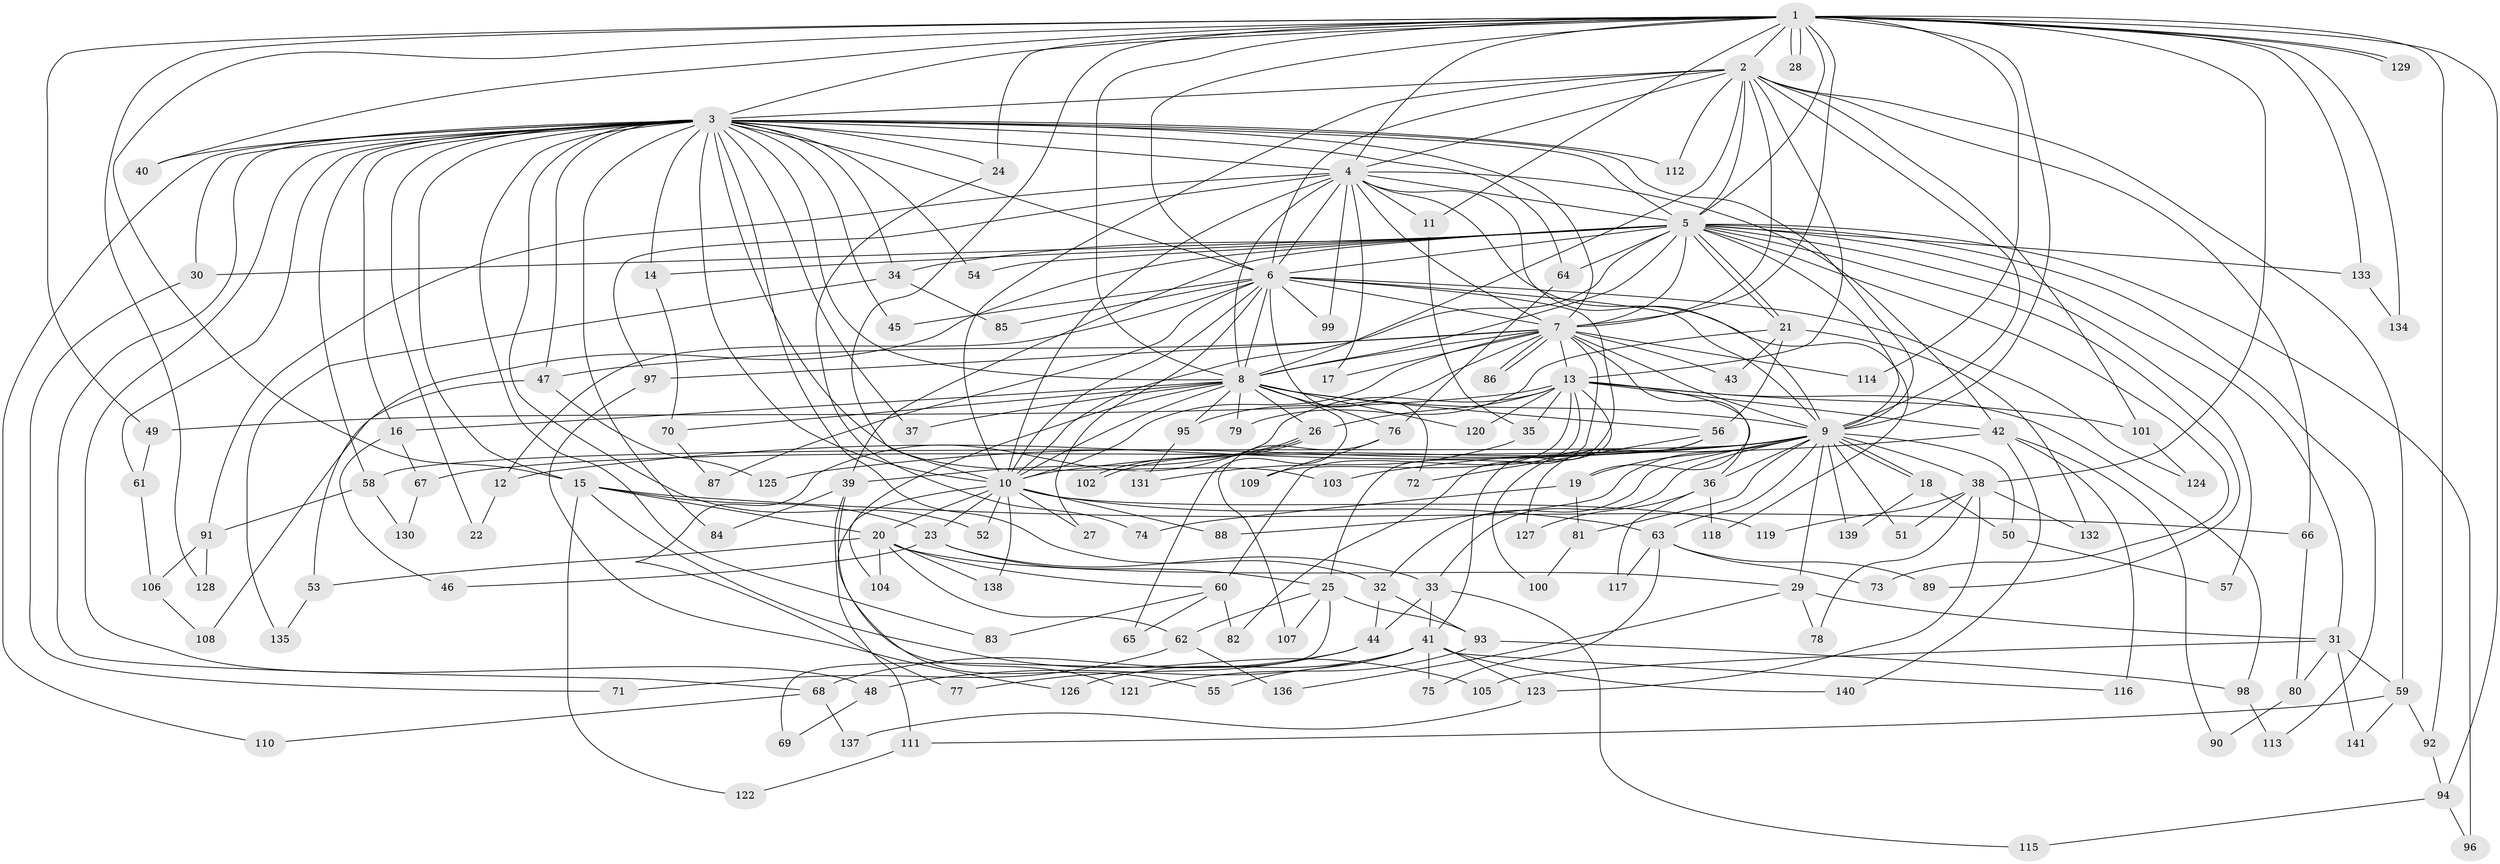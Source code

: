 // coarse degree distribution, {20: 0.010101010101010102, 12: 0.010101010101010102, 27: 0.010101010101010102, 18: 0.010101010101010102, 19: 0.020202020202020204, 17: 0.010101010101010102, 22: 0.010101010101010102, 15: 0.010101010101010102, 3: 0.1414141414141414, 13: 0.010101010101010102, 7: 0.04040404040404041, 5: 0.0707070707070707, 8: 0.020202020202020204, 10: 0.010101010101010102, 4: 0.10101010101010101, 1: 0.04040404040404041, 2: 0.4444444444444444, 9: 0.010101010101010102, 6: 0.020202020202020204}
// Generated by graph-tools (version 1.1) at 2025/49/03/04/25 22:49:29]
// undirected, 141 vertices, 307 edges
graph export_dot {
  node [color=gray90,style=filled];
  1;
  2;
  3;
  4;
  5;
  6;
  7;
  8;
  9;
  10;
  11;
  12;
  13;
  14;
  15;
  16;
  17;
  18;
  19;
  20;
  21;
  22;
  23;
  24;
  25;
  26;
  27;
  28;
  29;
  30;
  31;
  32;
  33;
  34;
  35;
  36;
  37;
  38;
  39;
  40;
  41;
  42;
  43;
  44;
  45;
  46;
  47;
  48;
  49;
  50;
  51;
  52;
  53;
  54;
  55;
  56;
  57;
  58;
  59;
  60;
  61;
  62;
  63;
  64;
  65;
  66;
  67;
  68;
  69;
  70;
  71;
  72;
  73;
  74;
  75;
  76;
  77;
  78;
  79;
  80;
  81;
  82;
  83;
  84;
  85;
  86;
  87;
  88;
  89;
  90;
  91;
  92;
  93;
  94;
  95;
  96;
  97;
  98;
  99;
  100;
  101;
  102;
  103;
  104;
  105;
  106;
  107;
  108;
  109;
  110;
  111;
  112;
  113;
  114;
  115;
  116;
  117;
  118;
  119;
  120;
  121;
  122;
  123;
  124;
  125;
  126;
  127;
  128;
  129;
  130;
  131;
  132;
  133;
  134;
  135;
  136;
  137;
  138;
  139;
  140;
  141;
  1 -- 2;
  1 -- 3;
  1 -- 4;
  1 -- 5;
  1 -- 6;
  1 -- 7;
  1 -- 8;
  1 -- 9;
  1 -- 10;
  1 -- 11;
  1 -- 15;
  1 -- 24;
  1 -- 28;
  1 -- 28;
  1 -- 38;
  1 -- 40;
  1 -- 49;
  1 -- 92;
  1 -- 94;
  1 -- 114;
  1 -- 128;
  1 -- 129;
  1 -- 129;
  1 -- 133;
  1 -- 134;
  2 -- 3;
  2 -- 4;
  2 -- 5;
  2 -- 6;
  2 -- 7;
  2 -- 8;
  2 -- 9;
  2 -- 10;
  2 -- 13;
  2 -- 59;
  2 -- 66;
  2 -- 101;
  2 -- 112;
  3 -- 4;
  3 -- 5;
  3 -- 6;
  3 -- 7;
  3 -- 8;
  3 -- 9;
  3 -- 10;
  3 -- 14;
  3 -- 15;
  3 -- 16;
  3 -- 22;
  3 -- 24;
  3 -- 30;
  3 -- 32;
  3 -- 34;
  3 -- 37;
  3 -- 40;
  3 -- 45;
  3 -- 47;
  3 -- 48;
  3 -- 52;
  3 -- 54;
  3 -- 58;
  3 -- 61;
  3 -- 64;
  3 -- 68;
  3 -- 83;
  3 -- 84;
  3 -- 103;
  3 -- 110;
  3 -- 112;
  4 -- 5;
  4 -- 6;
  4 -- 7;
  4 -- 8;
  4 -- 9;
  4 -- 10;
  4 -- 11;
  4 -- 17;
  4 -- 42;
  4 -- 91;
  4 -- 97;
  4 -- 99;
  4 -- 118;
  5 -- 6;
  5 -- 7;
  5 -- 8;
  5 -- 9;
  5 -- 10;
  5 -- 14;
  5 -- 21;
  5 -- 21;
  5 -- 30;
  5 -- 31;
  5 -- 34;
  5 -- 39;
  5 -- 53;
  5 -- 54;
  5 -- 57;
  5 -- 64;
  5 -- 73;
  5 -- 89;
  5 -- 96;
  5 -- 113;
  5 -- 133;
  6 -- 7;
  6 -- 8;
  6 -- 9;
  6 -- 10;
  6 -- 12;
  6 -- 27;
  6 -- 41;
  6 -- 45;
  6 -- 72;
  6 -- 85;
  6 -- 87;
  6 -- 99;
  6 -- 124;
  7 -- 8;
  7 -- 9;
  7 -- 10;
  7 -- 13;
  7 -- 17;
  7 -- 19;
  7 -- 43;
  7 -- 47;
  7 -- 82;
  7 -- 86;
  7 -- 86;
  7 -- 95;
  7 -- 97;
  7 -- 114;
  8 -- 9;
  8 -- 10;
  8 -- 16;
  8 -- 26;
  8 -- 37;
  8 -- 56;
  8 -- 65;
  8 -- 70;
  8 -- 76;
  8 -- 79;
  8 -- 95;
  8 -- 104;
  8 -- 120;
  9 -- 10;
  9 -- 12;
  9 -- 18;
  9 -- 18;
  9 -- 19;
  9 -- 29;
  9 -- 32;
  9 -- 33;
  9 -- 36;
  9 -- 38;
  9 -- 50;
  9 -- 51;
  9 -- 58;
  9 -- 63;
  9 -- 67;
  9 -- 81;
  9 -- 88;
  9 -- 125;
  9 -- 139;
  10 -- 20;
  10 -- 23;
  10 -- 27;
  10 -- 52;
  10 -- 63;
  10 -- 88;
  10 -- 119;
  10 -- 121;
  10 -- 138;
  11 -- 35;
  12 -- 22;
  13 -- 25;
  13 -- 26;
  13 -- 35;
  13 -- 36;
  13 -- 42;
  13 -- 49;
  13 -- 60;
  13 -- 77;
  13 -- 98;
  13 -- 101;
  13 -- 109;
  13 -- 120;
  14 -- 70;
  15 -- 20;
  15 -- 23;
  15 -- 66;
  15 -- 105;
  15 -- 122;
  16 -- 46;
  16 -- 67;
  18 -- 50;
  18 -- 139;
  19 -- 74;
  19 -- 81;
  20 -- 29;
  20 -- 53;
  20 -- 60;
  20 -- 62;
  20 -- 104;
  20 -- 138;
  21 -- 43;
  21 -- 56;
  21 -- 79;
  21 -- 132;
  23 -- 25;
  23 -- 33;
  23 -- 46;
  24 -- 74;
  25 -- 62;
  25 -- 69;
  25 -- 93;
  25 -- 107;
  26 -- 39;
  26 -- 102;
  26 -- 102;
  29 -- 31;
  29 -- 78;
  29 -- 136;
  30 -- 71;
  31 -- 59;
  31 -- 80;
  31 -- 105;
  31 -- 141;
  32 -- 44;
  32 -- 93;
  33 -- 41;
  33 -- 44;
  33 -- 115;
  34 -- 85;
  34 -- 135;
  35 -- 131;
  36 -- 117;
  36 -- 118;
  36 -- 127;
  38 -- 51;
  38 -- 78;
  38 -- 119;
  38 -- 123;
  38 -- 132;
  39 -- 55;
  39 -- 84;
  39 -- 111;
  41 -- 48;
  41 -- 55;
  41 -- 75;
  41 -- 116;
  41 -- 123;
  41 -- 126;
  41 -- 140;
  42 -- 90;
  42 -- 103;
  42 -- 116;
  42 -- 140;
  44 -- 68;
  44 -- 77;
  47 -- 108;
  47 -- 125;
  48 -- 69;
  49 -- 61;
  50 -- 57;
  53 -- 135;
  56 -- 72;
  56 -- 100;
  56 -- 127;
  58 -- 91;
  58 -- 130;
  59 -- 92;
  59 -- 111;
  59 -- 141;
  60 -- 65;
  60 -- 82;
  60 -- 83;
  61 -- 106;
  62 -- 71;
  62 -- 136;
  63 -- 73;
  63 -- 75;
  63 -- 89;
  63 -- 117;
  64 -- 76;
  66 -- 80;
  67 -- 130;
  68 -- 110;
  68 -- 137;
  70 -- 87;
  76 -- 107;
  76 -- 109;
  80 -- 90;
  81 -- 100;
  91 -- 106;
  91 -- 128;
  92 -- 94;
  93 -- 98;
  93 -- 121;
  94 -- 96;
  94 -- 115;
  95 -- 131;
  97 -- 126;
  98 -- 113;
  101 -- 124;
  106 -- 108;
  111 -- 122;
  123 -- 137;
  133 -- 134;
}
